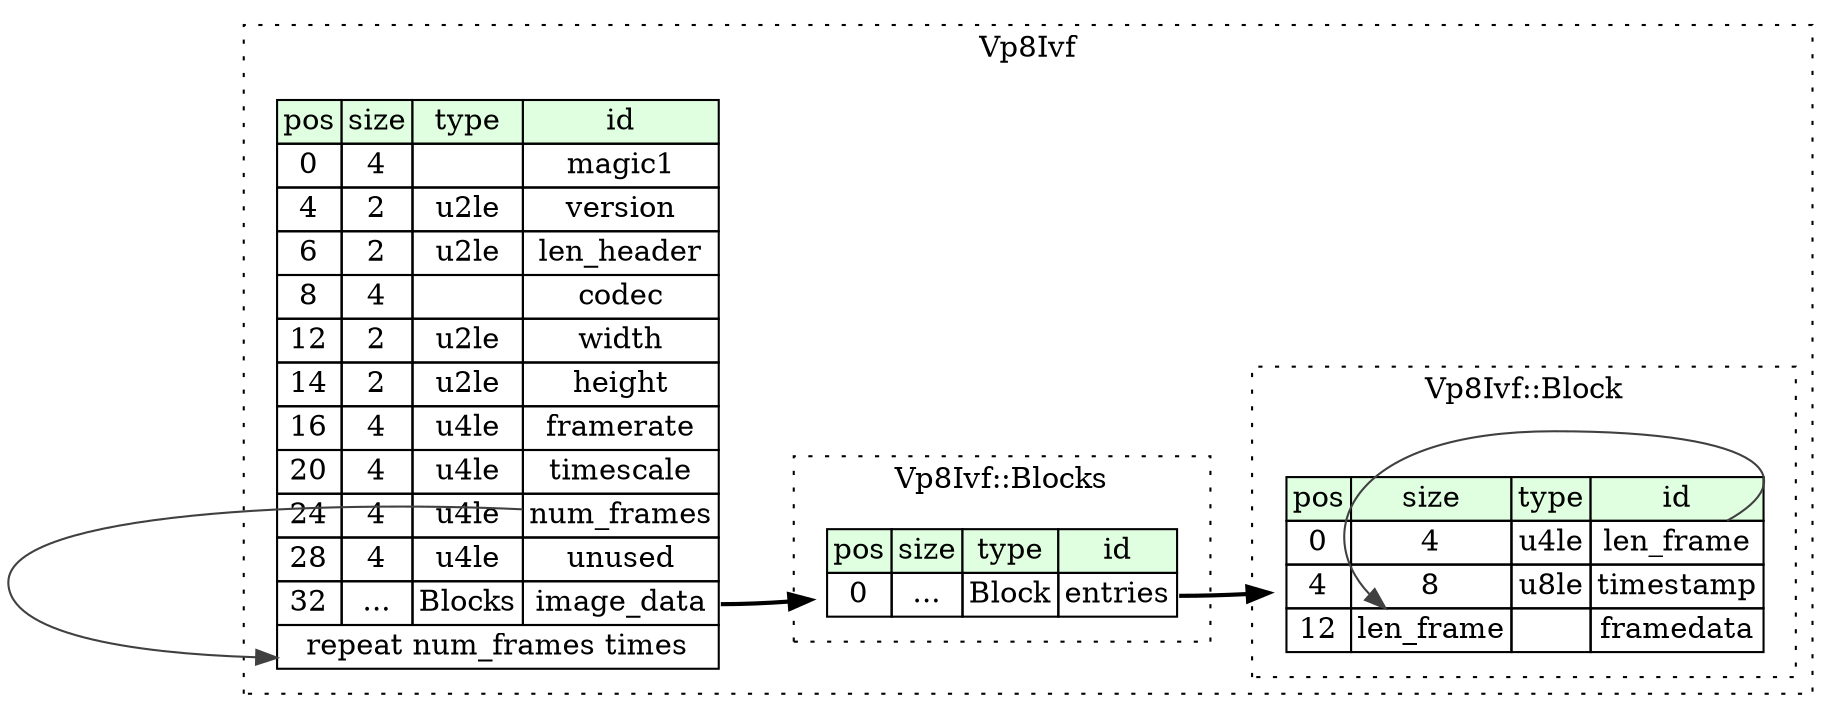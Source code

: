 digraph {
	rankdir=LR;
	node [shape=plaintext];
	subgraph cluster__vp8_ivf {
		label="Vp8Ivf";
		graph[style=dotted];

		vp8_ivf__seq [label=<<TABLE BORDER="0" CELLBORDER="1" CELLSPACING="0">
			<TR><TD BGCOLOR="#E0FFE0">pos</TD><TD BGCOLOR="#E0FFE0">size</TD><TD BGCOLOR="#E0FFE0">type</TD><TD BGCOLOR="#E0FFE0">id</TD></TR>
			<TR><TD PORT="magic1_pos">0</TD><TD PORT="magic1_size">4</TD><TD></TD><TD PORT="magic1_type">magic1</TD></TR>
			<TR><TD PORT="version_pos">4</TD><TD PORT="version_size">2</TD><TD>u2le</TD><TD PORT="version_type">version</TD></TR>
			<TR><TD PORT="len_header_pos">6</TD><TD PORT="len_header_size">2</TD><TD>u2le</TD><TD PORT="len_header_type">len_header</TD></TR>
			<TR><TD PORT="codec_pos">8</TD><TD PORT="codec_size">4</TD><TD></TD><TD PORT="codec_type">codec</TD></TR>
			<TR><TD PORT="width_pos">12</TD><TD PORT="width_size">2</TD><TD>u2le</TD><TD PORT="width_type">width</TD></TR>
			<TR><TD PORT="height_pos">14</TD><TD PORT="height_size">2</TD><TD>u2le</TD><TD PORT="height_type">height</TD></TR>
			<TR><TD PORT="framerate_pos">16</TD><TD PORT="framerate_size">4</TD><TD>u4le</TD><TD PORT="framerate_type">framerate</TD></TR>
			<TR><TD PORT="timescale_pos">20</TD><TD PORT="timescale_size">4</TD><TD>u4le</TD><TD PORT="timescale_type">timescale</TD></TR>
			<TR><TD PORT="num_frames_pos">24</TD><TD PORT="num_frames_size">4</TD><TD>u4le</TD><TD PORT="num_frames_type">num_frames</TD></TR>
			<TR><TD PORT="unused_pos">28</TD><TD PORT="unused_size">4</TD><TD>u4le</TD><TD PORT="unused_type">unused</TD></TR>
			<TR><TD PORT="image_data_pos">32</TD><TD PORT="image_data_size">...</TD><TD>Blocks</TD><TD PORT="image_data_type">image_data</TD></TR>
			<TR><TD COLSPAN="4" PORT="image_data__repeat">repeat num_frames times</TD></TR>
		</TABLE>>];
		subgraph cluster__blocks {
			label="Vp8Ivf::Blocks";
			graph[style=dotted];

			blocks__seq [label=<<TABLE BORDER="0" CELLBORDER="1" CELLSPACING="0">
				<TR><TD BGCOLOR="#E0FFE0">pos</TD><TD BGCOLOR="#E0FFE0">size</TD><TD BGCOLOR="#E0FFE0">type</TD><TD BGCOLOR="#E0FFE0">id</TD></TR>
				<TR><TD PORT="entries_pos">0</TD><TD PORT="entries_size">...</TD><TD>Block</TD><TD PORT="entries_type">entries</TD></TR>
			</TABLE>>];
		}
		subgraph cluster__block {
			label="Vp8Ivf::Block";
			graph[style=dotted];

			block__seq [label=<<TABLE BORDER="0" CELLBORDER="1" CELLSPACING="0">
				<TR><TD BGCOLOR="#E0FFE0">pos</TD><TD BGCOLOR="#E0FFE0">size</TD><TD BGCOLOR="#E0FFE0">type</TD><TD BGCOLOR="#E0FFE0">id</TD></TR>
				<TR><TD PORT="len_frame_pos">0</TD><TD PORT="len_frame_size">4</TD><TD>u4le</TD><TD PORT="len_frame_type">len_frame</TD></TR>
				<TR><TD PORT="timestamp_pos">4</TD><TD PORT="timestamp_size">8</TD><TD>u8le</TD><TD PORT="timestamp_type">timestamp</TD></TR>
				<TR><TD PORT="framedata_pos">12</TD><TD PORT="framedata_size">len_frame</TD><TD></TD><TD PORT="framedata_type">framedata</TD></TR>
			</TABLE>>];
		}
	}
	vp8_ivf__seq:image_data_type -> blocks__seq [style=bold];
	vp8_ivf__seq:num_frames_type -> vp8_ivf__seq:image_data__repeat [color="#404040"];
	blocks__seq:entries_type -> block__seq [style=bold];
	block__seq:len_frame_type -> block__seq:framedata_size [color="#404040"];
}
